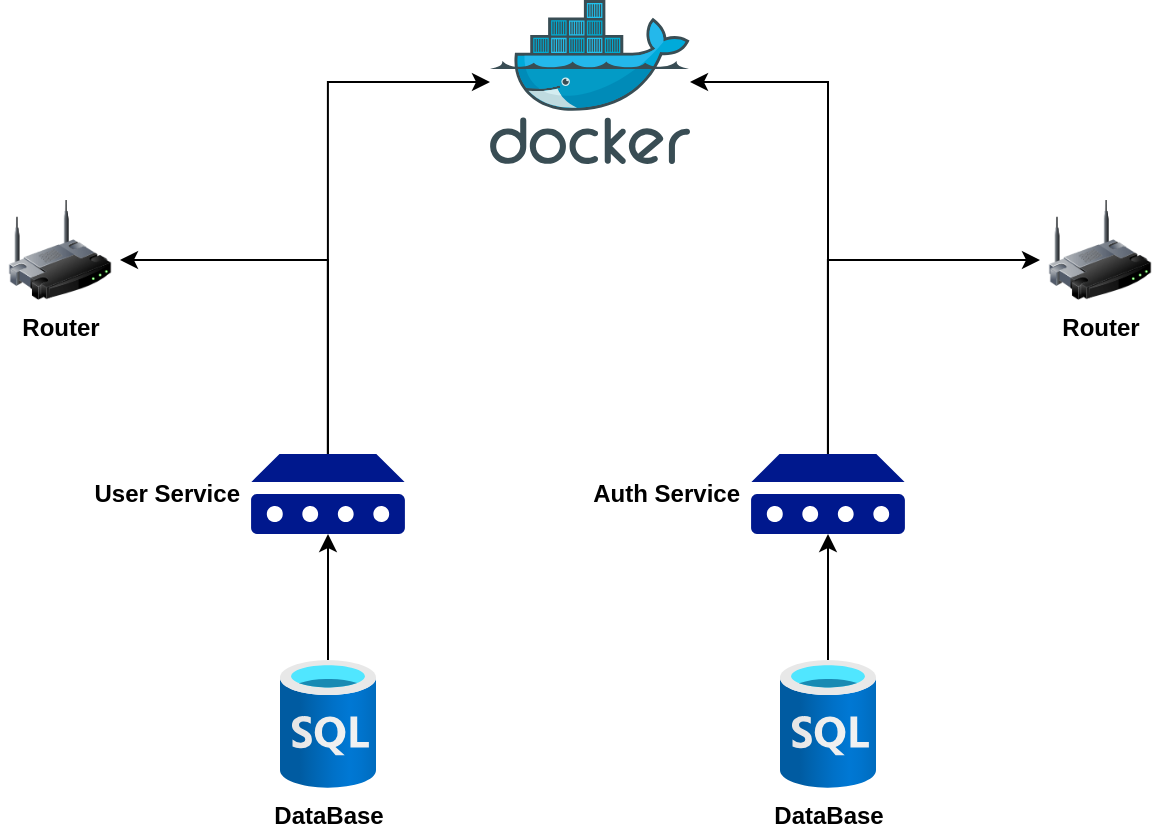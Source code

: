 <mxfile version="24.8.4">
  <diagram name="Page-1" id="bN1aZ6BZSWau3l3xe_gV">
    <mxGraphModel dx="1050" dy="522" grid="1" gridSize="10" guides="1" tooltips="1" connect="1" arrows="1" fold="1" page="1" pageScale="1" pageWidth="850" pageHeight="1100" math="0" shadow="0">
      <root>
        <mxCell id="0" />
        <mxCell id="1" parent="0" />
        <mxCell id="PnjcyFMfAKBJvZ8ztsNH-2" value="DataBase" style="image;aspect=fixed;html=1;points=[];align=center;fontSize=12;image=img/lib/azure2/databases/SQL_Database.svg;fontStyle=1" vertex="1" parent="1">
          <mxGeometry x="220" y="410" width="48" height="64" as="geometry" />
        </mxCell>
        <mxCell id="PnjcyFMfAKBJvZ8ztsNH-3" value="DataBase" style="image;aspect=fixed;html=1;points=[];align=center;fontSize=12;image=img/lib/azure2/databases/SQL_Database.svg;fontStyle=1;spacingTop=0;verticalAlign=top;" vertex="1" parent="1">
          <mxGeometry x="470" y="410" width="48" height="64" as="geometry" />
        </mxCell>
        <mxCell id="PnjcyFMfAKBJvZ8ztsNH-11" value="" style="image;sketch=0;aspect=fixed;html=1;points=[];align=center;fontSize=12;image=img/lib/mscae/Docker.svg;" vertex="1" parent="1">
          <mxGeometry x="325" y="80" width="100" height="82" as="geometry" />
        </mxCell>
        <mxCell id="PnjcyFMfAKBJvZ8ztsNH-16" style="edgeStyle=orthogonalEdgeStyle;rounded=0;orthogonalLoop=1;jettySize=auto;html=1;" edge="1" parent="1" source="PnjcyFMfAKBJvZ8ztsNH-14" target="PnjcyFMfAKBJvZ8ztsNH-11">
          <mxGeometry relative="1" as="geometry">
            <Array as="points">
              <mxPoint x="244" y="121" />
            </Array>
          </mxGeometry>
        </mxCell>
        <mxCell id="PnjcyFMfAKBJvZ8ztsNH-29" style="edgeStyle=orthogonalEdgeStyle;rounded=0;orthogonalLoop=1;jettySize=auto;html=1;" edge="1" parent="1" source="PnjcyFMfAKBJvZ8ztsNH-14" target="PnjcyFMfAKBJvZ8ztsNH-27">
          <mxGeometry relative="1" as="geometry">
            <Array as="points">
              <mxPoint x="244" y="210" />
            </Array>
          </mxGeometry>
        </mxCell>
        <mxCell id="PnjcyFMfAKBJvZ8ztsNH-14" value="User Service" style="sketch=0;aspect=fixed;pointerEvents=1;shadow=0;dashed=0;html=1;strokeColor=none;labelPosition=left;verticalLabelPosition=middle;verticalAlign=middle;align=right;fillColor=#00188D;shape=mxgraph.mscae.enterprise.device;horizontal=1;fontStyle=1;labelBackgroundColor=none;labelBorderColor=none;spacingTop=0;spacingRight=5;" vertex="1" parent="1">
          <mxGeometry x="205.54" y="307" width="76.92" height="40" as="geometry" />
        </mxCell>
        <mxCell id="PnjcyFMfAKBJvZ8ztsNH-15" style="edgeStyle=orthogonalEdgeStyle;rounded=0;orthogonalLoop=1;jettySize=auto;html=1;entryX=0.5;entryY=1;entryDx=0;entryDy=0;entryPerimeter=0;" edge="1" parent="1" source="PnjcyFMfAKBJvZ8ztsNH-2" target="PnjcyFMfAKBJvZ8ztsNH-14">
          <mxGeometry relative="1" as="geometry" />
        </mxCell>
        <mxCell id="PnjcyFMfAKBJvZ8ztsNH-19" style="edgeStyle=orthogonalEdgeStyle;rounded=0;orthogonalLoop=1;jettySize=auto;html=1;" edge="1" parent="1" target="PnjcyFMfAKBJvZ8ztsNH-11">
          <mxGeometry relative="1" as="geometry">
            <mxPoint x="494" y="307" as="sourcePoint" />
            <Array as="points">
              <mxPoint x="494" y="121" />
            </Array>
          </mxGeometry>
        </mxCell>
        <mxCell id="PnjcyFMfAKBJvZ8ztsNH-18" style="edgeStyle=orthogonalEdgeStyle;rounded=0;orthogonalLoop=1;jettySize=auto;html=1;entryX=0.5;entryY=1;entryDx=0;entryDy=0;entryPerimeter=0;" edge="1" parent="1" source="PnjcyFMfAKBJvZ8ztsNH-3">
          <mxGeometry relative="1" as="geometry">
            <mxPoint x="494" y="347" as="targetPoint" />
          </mxGeometry>
        </mxCell>
        <mxCell id="PnjcyFMfAKBJvZ8ztsNH-26" style="edgeStyle=orthogonalEdgeStyle;rounded=0;orthogonalLoop=1;jettySize=auto;html=1;" edge="1" parent="1" source="PnjcyFMfAKBJvZ8ztsNH-21" target="PnjcyFMfAKBJvZ8ztsNH-22">
          <mxGeometry relative="1" as="geometry">
            <Array as="points">
              <mxPoint x="494" y="210" />
            </Array>
          </mxGeometry>
        </mxCell>
        <mxCell id="PnjcyFMfAKBJvZ8ztsNH-21" value="Auth Service" style="sketch=0;aspect=fixed;pointerEvents=1;shadow=0;dashed=0;html=1;strokeColor=none;labelPosition=left;verticalLabelPosition=middle;verticalAlign=middle;align=right;fillColor=#00188D;shape=mxgraph.mscae.enterprise.device;horizontal=1;fontStyle=1;labelBackgroundColor=none;labelBorderColor=none;spacingTop=0;spacingRight=5;" vertex="1" parent="1">
          <mxGeometry x="455.54" y="307" width="76.92" height="40" as="geometry" />
        </mxCell>
        <mxCell id="PnjcyFMfAKBJvZ8ztsNH-22" value="Router" style="image;html=1;image=img/lib/clip_art/networking/Wireless_Router_128x128.png;verticalAlign=top;fontStyle=1;labelBackgroundColor=none;" vertex="1" parent="1">
          <mxGeometry x="600" y="180" width="60" height="50" as="geometry" />
        </mxCell>
        <mxCell id="PnjcyFMfAKBJvZ8ztsNH-27" value="Router" style="image;html=1;image=img/lib/clip_art/networking/Wireless_Router_128x128.png;verticalAlign=top;fontStyle=1;labelBackgroundColor=none;" vertex="1" parent="1">
          <mxGeometry x="80" y="180" width="60" height="50" as="geometry" />
        </mxCell>
      </root>
    </mxGraphModel>
  </diagram>
</mxfile>
